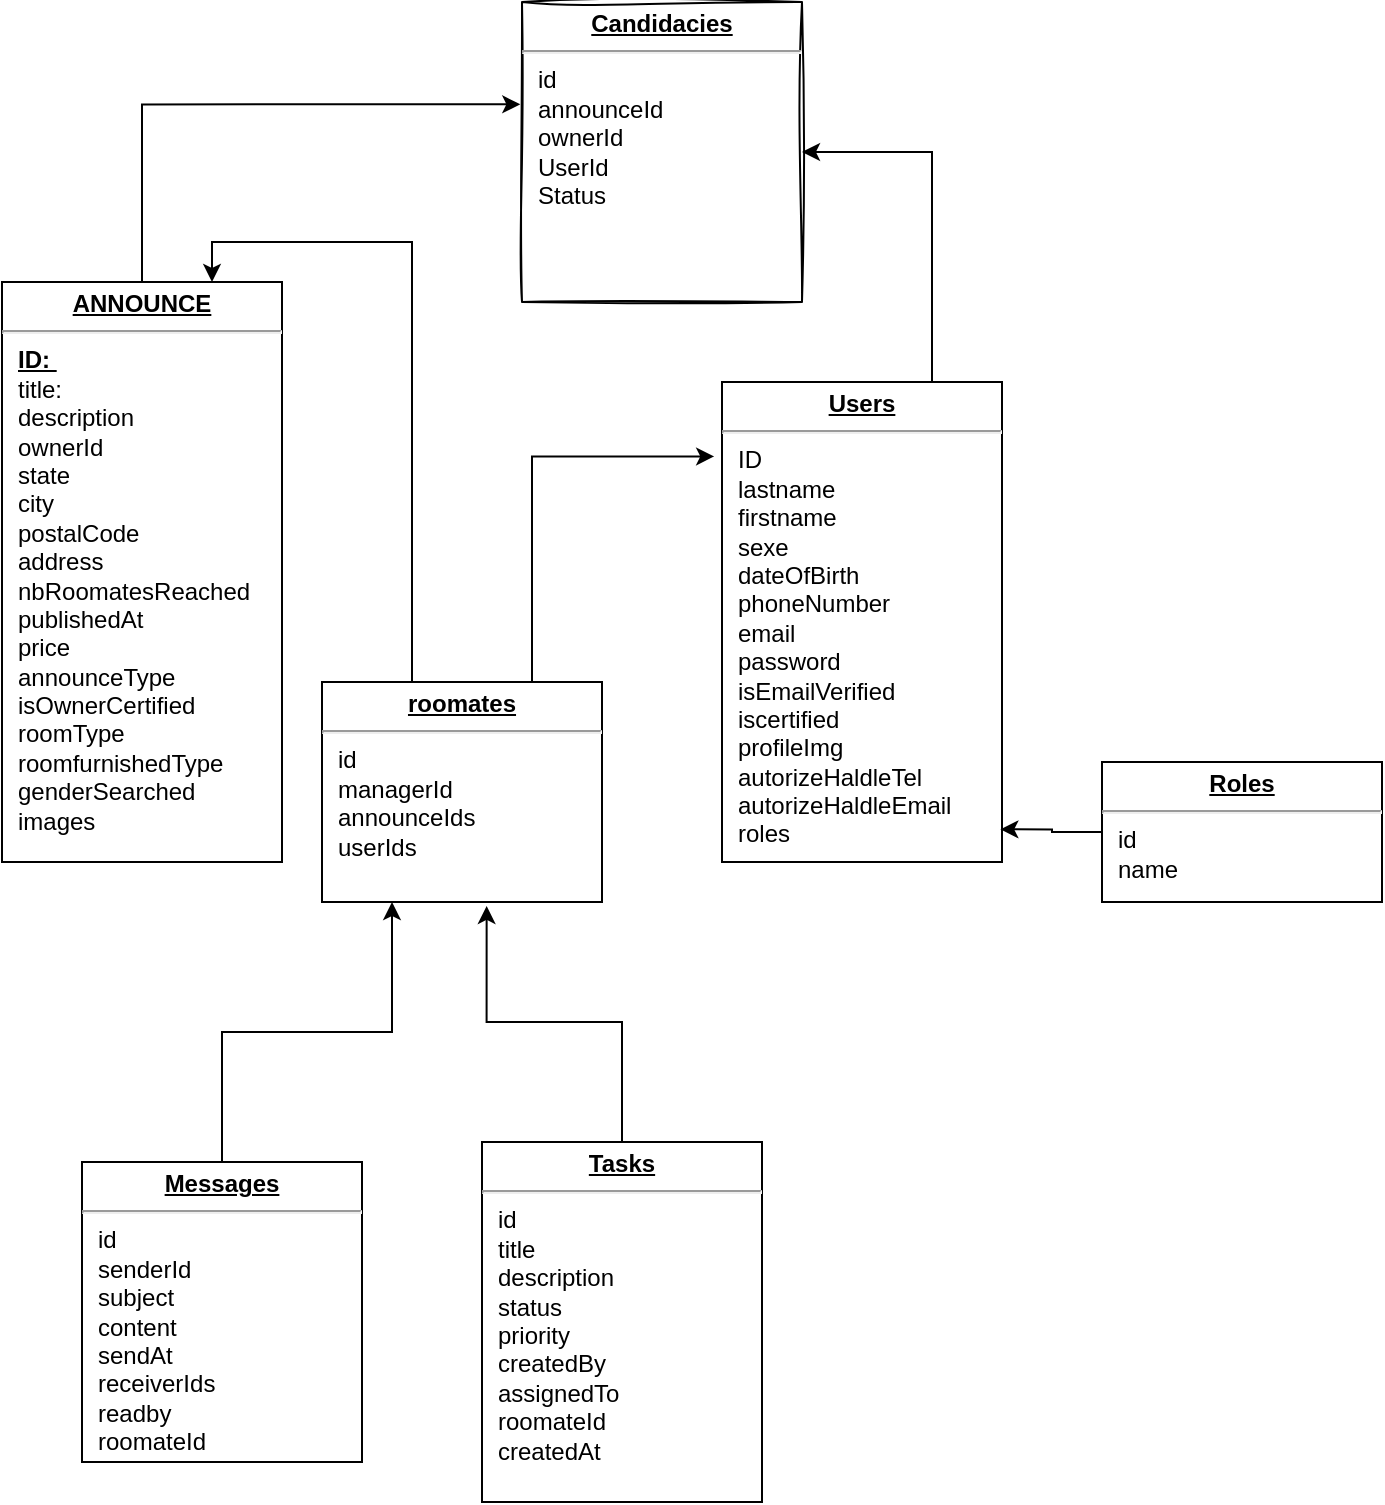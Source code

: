 <mxfile version="21.0.6" type="device"><diagram name="Page-1" id="a7904f86-f2b4-8e86-fa97-74104820619b"><mxGraphModel dx="1059" dy="584" grid="1" gridSize="10" guides="1" tooltips="1" connect="1" arrows="1" fold="1" page="1" pageScale="1" pageWidth="1100" pageHeight="850" background="none" math="0" shadow="0"><root><mxCell id="0"/><mxCell id="1" parent="0"/><mxCell id="JXn0m4cyxnYVSqEh3smS-8" style="edgeStyle=orthogonalEdgeStyle;rounded=0;orthogonalLoop=1;jettySize=auto;html=1;exitX=0.5;exitY=0;exitDx=0;exitDy=0;entryX=-0.006;entryY=0.341;entryDx=0;entryDy=0;entryPerimeter=0;" edge="1" parent="1" source="24794b860abc3c2d-1" target="24794b860abc3c2d-19"><mxGeometry relative="1" as="geometry"/></mxCell><mxCell id="24794b860abc3c2d-1" value="&lt;p style=&quot;margin: 0px ; margin-top: 4px ; text-align: center ; text-decoration: underline&quot;&gt;&lt;b&gt;ANNOUNCE&lt;/b&gt;&lt;/p&gt;&lt;hr&gt;&lt;p style=&quot;margin: 0px ; margin-left: 8px&quot;&gt;&lt;b&gt;&lt;u&gt;ID:&amp;nbsp;&lt;/u&gt;&lt;/b&gt;&lt;/p&gt;&lt;p style=&quot;margin: 0px ; margin-left: 8px&quot;&gt;title:&lt;/p&gt;&lt;p style=&quot;margin: 0px ; margin-left: 8px&quot;&gt;description&lt;/p&gt;&lt;p style=&quot;margin: 0px ; margin-left: 8px&quot;&gt;ownerId&lt;/p&gt;&lt;p style=&quot;margin: 0px ; margin-left: 8px&quot;&gt;state&lt;/p&gt;&lt;p style=&quot;margin: 0px ; margin-left: 8px&quot;&gt;city&lt;/p&gt;&lt;p style=&quot;margin: 0px ; margin-left: 8px&quot;&gt;postalCode&lt;/p&gt;&lt;p style=&quot;margin: 0px ; margin-left: 8px&quot;&gt;address&lt;/p&gt;&lt;p style=&quot;margin: 0px ; margin-left: 8px&quot;&gt;nbRoomatesReached&lt;/p&gt;&lt;p style=&quot;margin: 0px ; margin-left: 8px&quot;&gt;publishedAt&lt;/p&gt;&lt;p style=&quot;margin: 0px ; margin-left: 8px&quot;&gt;price&lt;/p&gt;&lt;p style=&quot;margin: 0px ; margin-left: 8px&quot;&gt;announceType&lt;br&gt;&lt;/p&gt;&lt;p style=&quot;margin: 0px ; margin-left: 8px&quot;&gt;isOwnerCertified&lt;br&gt;&lt;/p&gt;&lt;p style=&quot;margin: 0px ; margin-left: 8px&quot;&gt;roomType&lt;br&gt;&lt;/p&gt;&lt;p style=&quot;margin: 0px ; margin-left: 8px&quot;&gt;roomfurnishedType&lt;br&gt;&lt;/p&gt;&lt;p style=&quot;margin: 0px ; margin-left: 8px&quot;&gt;genderSearched&lt;br&gt;&lt;/p&gt;&lt;p style=&quot;margin: 0px ; margin-left: 8px&quot;&gt;images&lt;br&gt;&lt;/p&gt;" style="verticalAlign=top;align=left;overflow=fill;fontSize=12;fontFamily=Helvetica;html=1;rounded=0;shadow=0;comic=0;labelBackgroundColor=none;strokeWidth=1" parent="1" vertex="1"><mxGeometry x="160" y="160" width="140" height="290" as="geometry"/></mxCell><mxCell id="JXn0m4cyxnYVSqEh3smS-9" style="edgeStyle=orthogonalEdgeStyle;rounded=0;orthogonalLoop=1;jettySize=auto;html=1;exitX=0.75;exitY=0;exitDx=0;exitDy=0;entryX=1;entryY=0.5;entryDx=0;entryDy=0;" edge="1" parent="1" source="24794b860abc3c2d-17" target="24794b860abc3c2d-19"><mxGeometry relative="1" as="geometry"/></mxCell><mxCell id="24794b860abc3c2d-17" value="&lt;p style=&quot;margin: 0px ; margin-top: 4px ; text-align: center ; text-decoration: underline&quot;&gt;&lt;b&gt;Users&lt;/b&gt;&lt;/p&gt;&lt;hr&gt;&lt;p style=&quot;margin: 0px ; margin-left: 8px&quot;&gt;ID&lt;/p&gt;&lt;p style=&quot;margin: 0px ; margin-left: 8px&quot;&gt;lastname&lt;/p&gt;&lt;p style=&quot;margin: 0px ; margin-left: 8px&quot;&gt;firstname&lt;/p&gt;&lt;p style=&quot;margin: 0px ; margin-left: 8px&quot;&gt;sexe&lt;/p&gt;&lt;p style=&quot;margin: 0px ; margin-left: 8px&quot;&gt;dateOfBirth&lt;/p&gt;&lt;p style=&quot;margin: 0px ; margin-left: 8px&quot;&gt;phoneNumber&lt;br&gt;&lt;/p&gt;&lt;p style=&quot;margin: 0px ; margin-left: 8px&quot;&gt;email&lt;br&gt;&lt;/p&gt;&lt;p style=&quot;margin: 0px ; margin-left: 8px&quot;&gt;password&lt;br&gt;&lt;/p&gt;&lt;p style=&quot;margin: 0px ; margin-left: 8px&quot;&gt;isEmailVerified&lt;br&gt;&lt;/p&gt;&lt;p style=&quot;margin: 0px ; margin-left: 8px&quot;&gt;iscertified&lt;br&gt;&lt;/p&gt;&lt;p style=&quot;margin: 0px ; margin-left: 8px&quot;&gt;profileImg&lt;br&gt;&lt;/p&gt;&lt;p style=&quot;margin: 0px ; margin-left: 8px&quot;&gt;autorizeHaldleTel&lt;br&gt;&lt;/p&gt;&lt;p style=&quot;margin: 0px ; margin-left: 8px&quot;&gt;autorizeHaldleEmail&lt;br&gt;&lt;/p&gt;&lt;p style=&quot;margin: 0px ; margin-left: 8px&quot;&gt;roles&lt;br&gt;&lt;/p&gt;" style="verticalAlign=top;align=left;overflow=fill;fontSize=12;fontFamily=Helvetica;html=1;rounded=0;shadow=0;comic=0;labelBackgroundColor=none;strokeWidth=1" parent="1" vertex="1"><mxGeometry x="520" y="210" width="140" height="240" as="geometry"/></mxCell><mxCell id="24794b860abc3c2d-19" value="&lt;p style=&quot;margin: 0px ; margin-top: 4px ; text-align: center ; text-decoration: underline&quot;&gt;&lt;b&gt;Candidacies&lt;/b&gt;&lt;/p&gt;&lt;hr&gt;&lt;p style=&quot;margin: 0px ; margin-left: 8px&quot;&gt;id&lt;/p&gt;&lt;p style=&quot;margin: 0px ; margin-left: 8px&quot;&gt;announceId&lt;/p&gt;&lt;p style=&quot;margin: 0px ; margin-left: 8px&quot;&gt;ownerId&lt;/p&gt;&lt;p style=&quot;margin: 0px ; margin-left: 8px&quot;&gt;UserId&lt;/p&gt;&lt;p style=&quot;margin: 0px ; margin-left: 8px&quot;&gt;Status&lt;/p&gt;" style="verticalAlign=top;align=left;overflow=fill;fontSize=12;fontFamily=Helvetica;html=1;rounded=0;shadow=0;comic=0;labelBackgroundColor=none;strokeWidth=1;sketch=1;curveFitting=1;jiggle=2;" parent="1" vertex="1"><mxGeometry x="420" y="20" width="140" height="150" as="geometry"/></mxCell><mxCell id="JXn0m4cyxnYVSqEh3smS-18" style="edgeStyle=orthogonalEdgeStyle;rounded=0;orthogonalLoop=1;jettySize=auto;html=1;exitX=0.75;exitY=0;exitDx=0;exitDy=0;entryX=-0.028;entryY=0.155;entryDx=0;entryDy=0;entryPerimeter=0;" edge="1" parent="1" source="24794b860abc3c2d-28" target="24794b860abc3c2d-17"><mxGeometry relative="1" as="geometry"/></mxCell><mxCell id="JXn0m4cyxnYVSqEh3smS-20" style="edgeStyle=orthogonalEdgeStyle;rounded=0;orthogonalLoop=1;jettySize=auto;html=1;exitX=0.25;exitY=0;exitDx=0;exitDy=0;entryX=0.75;entryY=0;entryDx=0;entryDy=0;" edge="1" parent="1" source="24794b860abc3c2d-28" target="24794b860abc3c2d-1"><mxGeometry relative="1" as="geometry"><Array as="points"><mxPoint x="365" y="140"/><mxPoint x="265" y="140"/></Array></mxGeometry></mxCell><mxCell id="24794b860abc3c2d-28" value="&lt;p style=&quot;margin: 0px ; margin-top: 4px ; text-align: center ; text-decoration: underline&quot;&gt;&lt;b&gt;roomates&lt;/b&gt;&lt;/p&gt;&lt;hr&gt;&lt;p style=&quot;margin: 0px ; margin-left: 8px&quot;&gt;id&lt;/p&gt;&lt;p style=&quot;margin: 0px ; margin-left: 8px&quot;&gt;managerId&lt;/p&gt;&lt;p style=&quot;margin: 0px ; margin-left: 8px&quot;&gt;announceIds&lt;/p&gt;&lt;p style=&quot;margin: 0px ; margin-left: 8px&quot;&gt;userIds&lt;/p&gt;" style="verticalAlign=top;align=left;overflow=fill;fontSize=12;fontFamily=Helvetica;html=1;rounded=0;shadow=0;comic=0;labelBackgroundColor=none;strokeWidth=1" parent="1" vertex="1"><mxGeometry x="320" y="360" width="140" height="110" as="geometry"/></mxCell><mxCell id="JXn0m4cyxnYVSqEh3smS-22" style="edgeStyle=orthogonalEdgeStyle;rounded=0;orthogonalLoop=1;jettySize=auto;html=1;exitX=0.5;exitY=0;exitDx=0;exitDy=0;entryX=0.25;entryY=1;entryDx=0;entryDy=0;" edge="1" parent="1" source="JXn0m4cyxnYVSqEh3smS-13" target="24794b860abc3c2d-28"><mxGeometry relative="1" as="geometry"/></mxCell><mxCell id="JXn0m4cyxnYVSqEh3smS-13" value="&lt;p style=&quot;margin: 0px ; margin-top: 4px ; text-align: center ; text-decoration: underline&quot;&gt;&lt;b&gt;Messages&lt;/b&gt;&lt;/p&gt;&lt;hr&gt;&lt;p style=&quot;margin: 0px ; margin-left: 8px&quot;&gt;id&lt;/p&gt;&lt;p style=&quot;margin: 0px ; margin-left: 8px&quot;&gt;senderId&lt;/p&gt;&lt;p style=&quot;margin: 0px ; margin-left: 8px&quot;&gt;subject&lt;/p&gt;&lt;p style=&quot;margin: 0px ; margin-left: 8px&quot;&gt;content&lt;/p&gt;&lt;p style=&quot;margin: 0px ; margin-left: 8px&quot;&gt;sendAt&lt;/p&gt;&lt;p style=&quot;margin: 0px ; margin-left: 8px&quot;&gt;receiverIds&lt;/p&gt;&lt;p style=&quot;margin: 0px ; margin-left: 8px&quot;&gt;readby&lt;/p&gt;&lt;p style=&quot;margin: 0px ; margin-left: 8px&quot;&gt;roomateId&lt;/p&gt;" style="verticalAlign=top;align=left;overflow=fill;fontSize=12;fontFamily=Helvetica;html=1;rounded=0;shadow=0;comic=0;labelBackgroundColor=none;strokeWidth=1" vertex="1" parent="1"><mxGeometry x="200" y="600" width="140" height="150" as="geometry"/></mxCell><mxCell id="JXn0m4cyxnYVSqEh3smS-24" style="edgeStyle=orthogonalEdgeStyle;rounded=0;orthogonalLoop=1;jettySize=auto;html=1;exitX=0.5;exitY=0;exitDx=0;exitDy=0;entryX=0.588;entryY=1.018;entryDx=0;entryDy=0;entryPerimeter=0;" edge="1" parent="1" source="JXn0m4cyxnYVSqEh3smS-23" target="24794b860abc3c2d-28"><mxGeometry relative="1" as="geometry"/></mxCell><mxCell id="JXn0m4cyxnYVSqEh3smS-23" value="&lt;p style=&quot;margin: 0px ; margin-top: 4px ; text-align: center ; text-decoration: underline&quot;&gt;&lt;b&gt;Tasks&lt;/b&gt;&lt;/p&gt;&lt;hr&gt;&lt;p style=&quot;margin: 0px ; margin-left: 8px&quot;&gt;id&lt;/p&gt;&lt;p style=&quot;margin: 0px ; margin-left: 8px&quot;&gt;title&lt;/p&gt;&lt;p style=&quot;margin: 0px ; margin-left: 8px&quot;&gt;description&lt;/p&gt;&lt;p style=&quot;margin: 0px ; margin-left: 8px&quot;&gt;status&lt;/p&gt;&lt;p style=&quot;margin: 0px ; margin-left: 8px&quot;&gt;priority&lt;/p&gt;&lt;p style=&quot;margin: 0px ; margin-left: 8px&quot;&gt;createdBy&lt;/p&gt;&lt;p style=&quot;margin: 0px ; margin-left: 8px&quot;&gt;assignedTo&lt;/p&gt;&lt;p style=&quot;margin: 0px ; margin-left: 8px&quot;&gt;roomateId&lt;/p&gt;&lt;p style=&quot;margin: 0px ; margin-left: 8px&quot;&gt;createdAt&lt;/p&gt;" style="verticalAlign=top;align=left;overflow=fill;fontSize=12;fontFamily=Helvetica;html=1;rounded=0;shadow=0;comic=0;labelBackgroundColor=none;strokeWidth=1" vertex="1" parent="1"><mxGeometry x="400" y="590" width="140" height="180" as="geometry"/></mxCell><mxCell id="JXn0m4cyxnYVSqEh3smS-26" style="edgeStyle=orthogonalEdgeStyle;rounded=0;orthogonalLoop=1;jettySize=auto;html=1;exitX=0;exitY=0.5;exitDx=0;exitDy=0;entryX=0.994;entryY=0.932;entryDx=0;entryDy=0;entryPerimeter=0;" edge="1" parent="1" source="JXn0m4cyxnYVSqEh3smS-25" target="24794b860abc3c2d-17"><mxGeometry relative="1" as="geometry"/></mxCell><mxCell id="JXn0m4cyxnYVSqEh3smS-25" value="&lt;p style=&quot;margin: 0px ; margin-top: 4px ; text-align: center ; text-decoration: underline&quot;&gt;&lt;b&gt;Roles&lt;/b&gt;&lt;/p&gt;&lt;hr&gt;&lt;p style=&quot;margin: 0px ; margin-left: 8px&quot;&gt;id&lt;/p&gt;&lt;p style=&quot;margin: 0px ; margin-left: 8px&quot;&gt;name&lt;/p&gt;" style="verticalAlign=top;align=left;overflow=fill;fontSize=12;fontFamily=Helvetica;html=1;rounded=0;shadow=0;comic=0;labelBackgroundColor=none;strokeWidth=1" vertex="1" parent="1"><mxGeometry x="710" y="400" width="140" height="70" as="geometry"/></mxCell></root></mxGraphModel></diagram></mxfile>